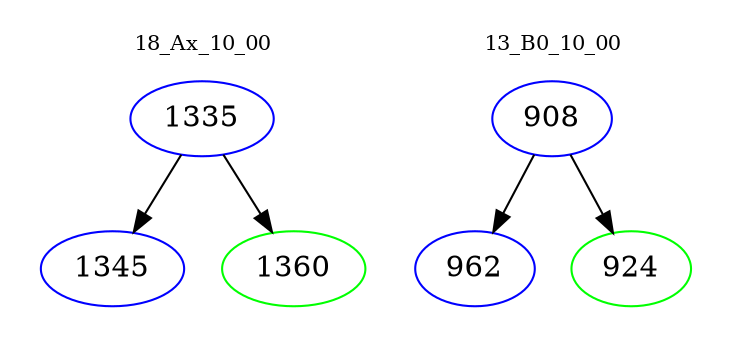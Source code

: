 digraph{
subgraph cluster_0 {
color = white
label = "18_Ax_10_00";
fontsize=10;
T0_1335 [label="1335", color="blue"]
T0_1335 -> T0_1345 [color="black"]
T0_1345 [label="1345", color="blue"]
T0_1335 -> T0_1360 [color="black"]
T0_1360 [label="1360", color="green"]
}
subgraph cluster_1 {
color = white
label = "13_B0_10_00";
fontsize=10;
T1_908 [label="908", color="blue"]
T1_908 -> T1_962 [color="black"]
T1_962 [label="962", color="blue"]
T1_908 -> T1_924 [color="black"]
T1_924 [label="924", color="green"]
}
}
